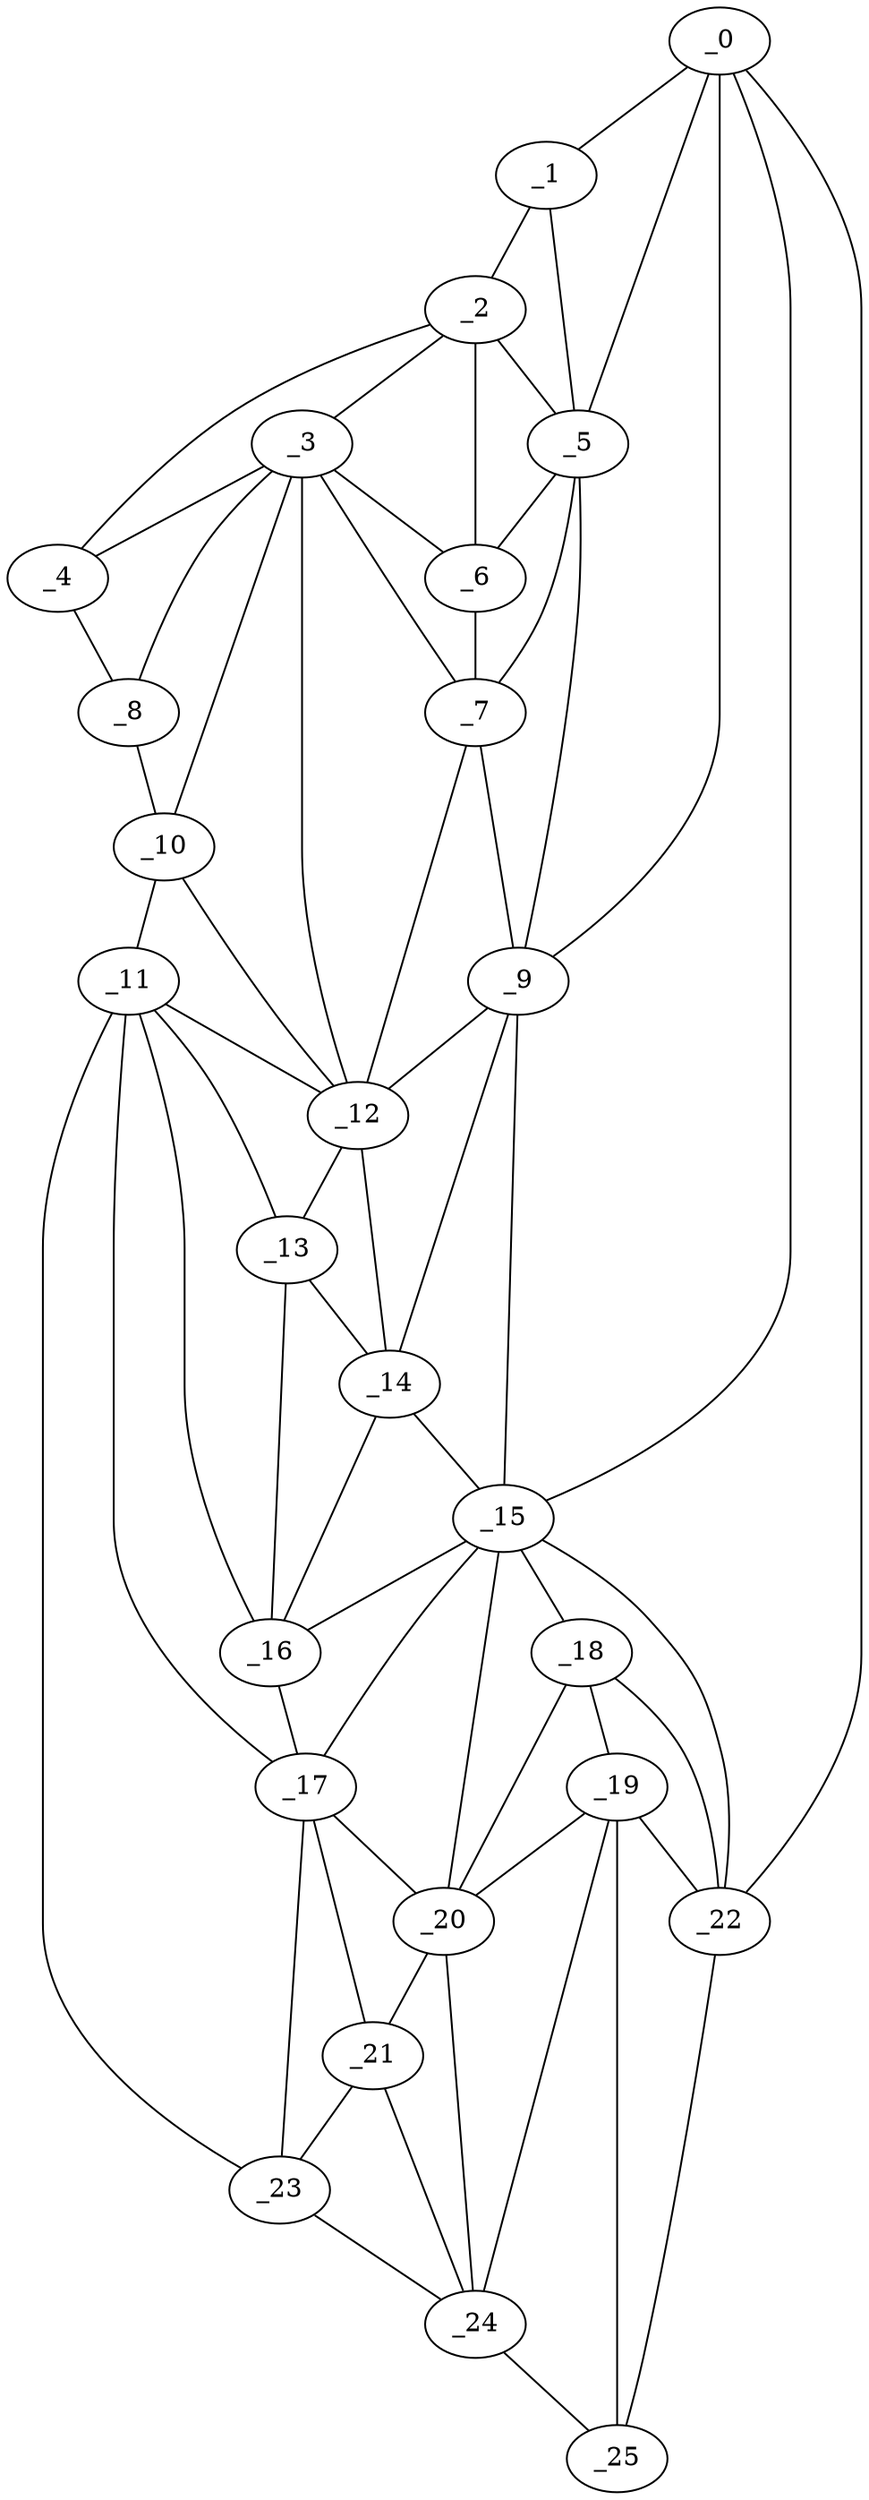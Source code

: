 graph "obj68__30.gxl" {
	_0	 [x=1,
		y=91];
	_1	 [x=2,
		y=82];
	_0 -- _1	 [valence=1];
	_5	 [x=17,
		y=70];
	_0 -- _5	 [valence=2];
	_9	 [x=41,
		y=66];
	_0 -- _9	 [valence=1];
	_15	 [x=76,
		y=79];
	_0 -- _15	 [valence=1];
	_22	 [x=114,
		y=99];
	_0 -- _22	 [valence=1];
	_2	 [x=5,
		y=71];
	_1 -- _2	 [valence=1];
	_1 -- _5	 [valence=1];
	_3	 [x=14,
		y=49];
	_2 -- _3	 [valence=2];
	_4	 [x=16,
		y=35];
	_2 -- _4	 [valence=1];
	_2 -- _5	 [valence=1];
	_6	 [x=19,
		y=62];
	_2 -- _6	 [valence=2];
	_3 -- _4	 [valence=2];
	_3 -- _6	 [valence=1];
	_7	 [x=27,
		y=65];
	_3 -- _7	 [valence=2];
	_8	 [x=28,
		y=29];
	_3 -- _8	 [valence=1];
	_10	 [x=42,
		y=33];
	_3 -- _10	 [valence=1];
	_12	 [x=49,
		y=45];
	_3 -- _12	 [valence=2];
	_4 -- _8	 [valence=1];
	_5 -- _6	 [valence=2];
	_5 -- _7	 [valence=1];
	_5 -- _9	 [valence=1];
	_6 -- _7	 [valence=1];
	_7 -- _9	 [valence=2];
	_7 -- _12	 [valence=1];
	_8 -- _10	 [valence=1];
	_9 -- _12	 [valence=1];
	_14	 [x=76,
		y=47];
	_9 -- _14	 [valence=1];
	_9 -- _15	 [valence=2];
	_11	 [x=49,
		y=35];
	_10 -- _11	 [valence=1];
	_10 -- _12	 [valence=1];
	_11 -- _12	 [valence=2];
	_13	 [x=60,
		y=40];
	_11 -- _13	 [valence=2];
	_16	 [x=83,
		y=49];
	_11 -- _16	 [valence=2];
	_17	 [x=91,
		y=52];
	_11 -- _17	 [valence=2];
	_23	 [x=117,
		y=62];
	_11 -- _23	 [valence=1];
	_12 -- _13	 [valence=2];
	_12 -- _14	 [valence=2];
	_13 -- _14	 [valence=2];
	_13 -- _16	 [valence=2];
	_14 -- _15	 [valence=2];
	_14 -- _16	 [valence=2];
	_15 -- _16	 [valence=1];
	_15 -- _17	 [valence=2];
	_18	 [x=101,
		y=86];
	_15 -- _18	 [valence=1];
	_20	 [x=107,
		y=76];
	_15 -- _20	 [valence=1];
	_15 -- _22	 [valence=2];
	_16 -- _17	 [valence=2];
	_17 -- _20	 [valence=2];
	_21	 [x=110,
		y=67];
	_17 -- _21	 [valence=2];
	_17 -- _23	 [valence=2];
	_19	 [x=104,
		y=85];
	_18 -- _19	 [valence=2];
	_18 -- _20	 [valence=2];
	_18 -- _22	 [valence=1];
	_19 -- _20	 [valence=1];
	_19 -- _22	 [valence=2];
	_24	 [x=126,
		y=82];
	_19 -- _24	 [valence=2];
	_25	 [x=126,
		y=89];
	_19 -- _25	 [valence=2];
	_20 -- _21	 [valence=2];
	_20 -- _24	 [valence=2];
	_21 -- _23	 [valence=2];
	_21 -- _24	 [valence=2];
	_22 -- _25	 [valence=1];
	_23 -- _24	 [valence=1];
	_24 -- _25	 [valence=1];
}
